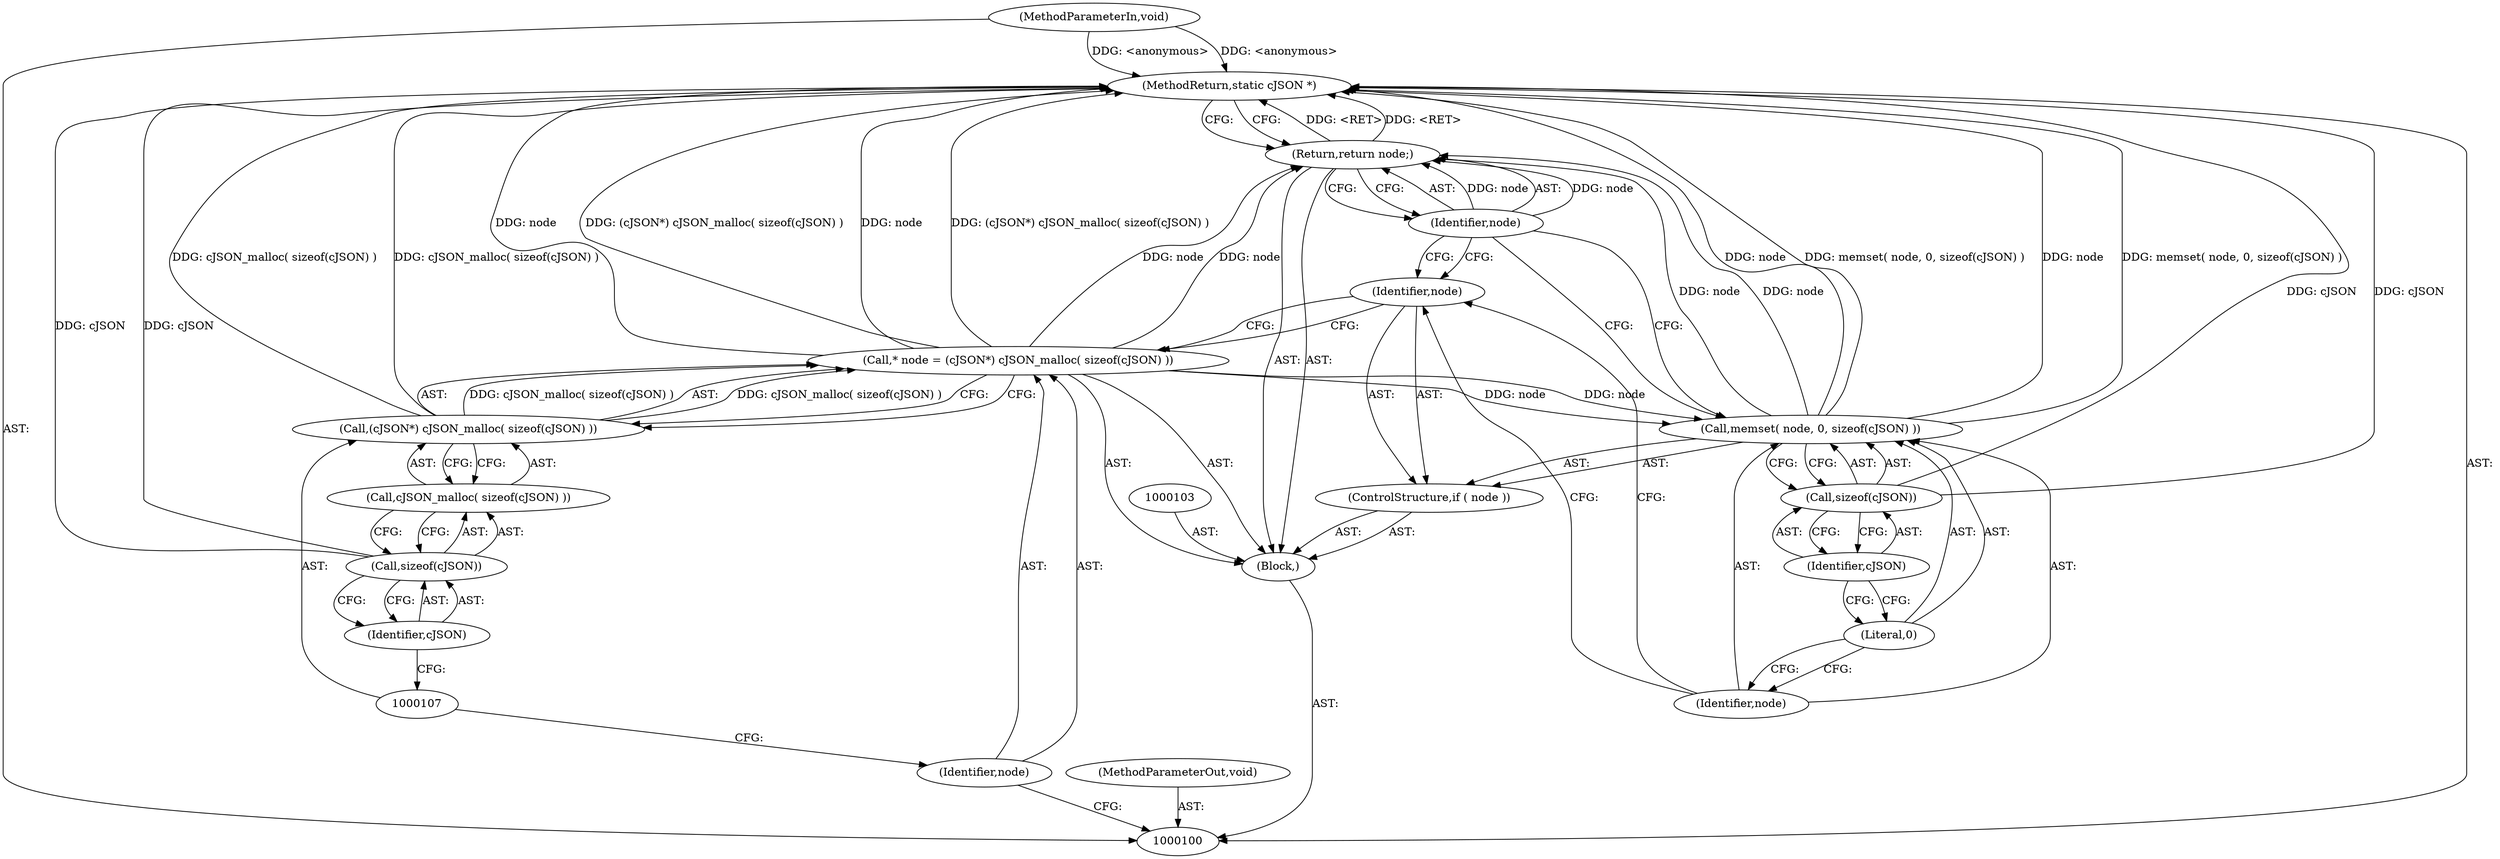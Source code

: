 digraph "1_iperf_91f2fa59e8ed80dfbf400add0164ee0e508e412a_25" {
"1000120" [label="(MethodReturn,static cJSON *)"];
"1000101" [label="(MethodParameterIn,void)"];
"1000151" [label="(MethodParameterOut,void)"];
"1000102" [label="(Block,)"];
"1000106" [label="(Call,(cJSON*) cJSON_malloc( sizeof(cJSON) ))"];
"1000108" [label="(Call,cJSON_malloc( sizeof(cJSON) ))"];
"1000109" [label="(Call,sizeof(cJSON))"];
"1000110" [label="(Identifier,cJSON)"];
"1000104" [label="(Call,* node = (cJSON*) cJSON_malloc( sizeof(cJSON) ))"];
"1000105" [label="(Identifier,node)"];
"1000111" [label="(ControlStructure,if ( node ))"];
"1000112" [label="(Identifier,node)"];
"1000114" [label="(Identifier,node)"];
"1000115" [label="(Literal,0)"];
"1000116" [label="(Call,sizeof(cJSON))"];
"1000113" [label="(Call,memset( node, 0, sizeof(cJSON) ))"];
"1000117" [label="(Identifier,cJSON)"];
"1000118" [label="(Return,return node;)"];
"1000119" [label="(Identifier,node)"];
"1000120" -> "1000100"  [label="AST: "];
"1000120" -> "1000118"  [label="CFG: "];
"1000116" -> "1000120"  [label="DDG: cJSON"];
"1000106" -> "1000120"  [label="DDG: cJSON_malloc( sizeof(cJSON) )"];
"1000104" -> "1000120"  [label="DDG: node"];
"1000104" -> "1000120"  [label="DDG: (cJSON*) cJSON_malloc( sizeof(cJSON) )"];
"1000113" -> "1000120"  [label="DDG: node"];
"1000113" -> "1000120"  [label="DDG: memset( node, 0, sizeof(cJSON) )"];
"1000101" -> "1000120"  [label="DDG: <anonymous>"];
"1000109" -> "1000120"  [label="DDG: cJSON"];
"1000118" -> "1000120"  [label="DDG: <RET>"];
"1000101" -> "1000100"  [label="AST: "];
"1000101" -> "1000120"  [label="DDG: <anonymous>"];
"1000151" -> "1000100"  [label="AST: "];
"1000102" -> "1000100"  [label="AST: "];
"1000103" -> "1000102"  [label="AST: "];
"1000104" -> "1000102"  [label="AST: "];
"1000111" -> "1000102"  [label="AST: "];
"1000118" -> "1000102"  [label="AST: "];
"1000106" -> "1000104"  [label="AST: "];
"1000106" -> "1000108"  [label="CFG: "];
"1000107" -> "1000106"  [label="AST: "];
"1000108" -> "1000106"  [label="AST: "];
"1000104" -> "1000106"  [label="CFG: "];
"1000106" -> "1000120"  [label="DDG: cJSON_malloc( sizeof(cJSON) )"];
"1000106" -> "1000104"  [label="DDG: cJSON_malloc( sizeof(cJSON) )"];
"1000108" -> "1000106"  [label="AST: "];
"1000108" -> "1000109"  [label="CFG: "];
"1000109" -> "1000108"  [label="AST: "];
"1000106" -> "1000108"  [label="CFG: "];
"1000109" -> "1000108"  [label="AST: "];
"1000109" -> "1000110"  [label="CFG: "];
"1000110" -> "1000109"  [label="AST: "];
"1000108" -> "1000109"  [label="CFG: "];
"1000109" -> "1000120"  [label="DDG: cJSON"];
"1000110" -> "1000109"  [label="AST: "];
"1000110" -> "1000107"  [label="CFG: "];
"1000109" -> "1000110"  [label="CFG: "];
"1000104" -> "1000102"  [label="AST: "];
"1000104" -> "1000106"  [label="CFG: "];
"1000105" -> "1000104"  [label="AST: "];
"1000106" -> "1000104"  [label="AST: "];
"1000112" -> "1000104"  [label="CFG: "];
"1000104" -> "1000120"  [label="DDG: node"];
"1000104" -> "1000120"  [label="DDG: (cJSON*) cJSON_malloc( sizeof(cJSON) )"];
"1000106" -> "1000104"  [label="DDG: cJSON_malloc( sizeof(cJSON) )"];
"1000104" -> "1000113"  [label="DDG: node"];
"1000104" -> "1000118"  [label="DDG: node"];
"1000105" -> "1000104"  [label="AST: "];
"1000105" -> "1000100"  [label="CFG: "];
"1000107" -> "1000105"  [label="CFG: "];
"1000111" -> "1000102"  [label="AST: "];
"1000112" -> "1000111"  [label="AST: "];
"1000113" -> "1000111"  [label="AST: "];
"1000112" -> "1000111"  [label="AST: "];
"1000112" -> "1000104"  [label="CFG: "];
"1000114" -> "1000112"  [label="CFG: "];
"1000119" -> "1000112"  [label="CFG: "];
"1000114" -> "1000113"  [label="AST: "];
"1000114" -> "1000112"  [label="CFG: "];
"1000115" -> "1000114"  [label="CFG: "];
"1000115" -> "1000113"  [label="AST: "];
"1000115" -> "1000114"  [label="CFG: "];
"1000117" -> "1000115"  [label="CFG: "];
"1000116" -> "1000113"  [label="AST: "];
"1000116" -> "1000117"  [label="CFG: "];
"1000117" -> "1000116"  [label="AST: "];
"1000113" -> "1000116"  [label="CFG: "];
"1000116" -> "1000120"  [label="DDG: cJSON"];
"1000113" -> "1000111"  [label="AST: "];
"1000113" -> "1000116"  [label="CFG: "];
"1000114" -> "1000113"  [label="AST: "];
"1000115" -> "1000113"  [label="AST: "];
"1000116" -> "1000113"  [label="AST: "];
"1000119" -> "1000113"  [label="CFG: "];
"1000113" -> "1000120"  [label="DDG: node"];
"1000113" -> "1000120"  [label="DDG: memset( node, 0, sizeof(cJSON) )"];
"1000104" -> "1000113"  [label="DDG: node"];
"1000113" -> "1000118"  [label="DDG: node"];
"1000117" -> "1000116"  [label="AST: "];
"1000117" -> "1000115"  [label="CFG: "];
"1000116" -> "1000117"  [label="CFG: "];
"1000118" -> "1000102"  [label="AST: "];
"1000118" -> "1000119"  [label="CFG: "];
"1000119" -> "1000118"  [label="AST: "];
"1000120" -> "1000118"  [label="CFG: "];
"1000118" -> "1000120"  [label="DDG: <RET>"];
"1000119" -> "1000118"  [label="DDG: node"];
"1000104" -> "1000118"  [label="DDG: node"];
"1000113" -> "1000118"  [label="DDG: node"];
"1000119" -> "1000118"  [label="AST: "];
"1000119" -> "1000113"  [label="CFG: "];
"1000119" -> "1000112"  [label="CFG: "];
"1000118" -> "1000119"  [label="CFG: "];
"1000119" -> "1000118"  [label="DDG: node"];
}
